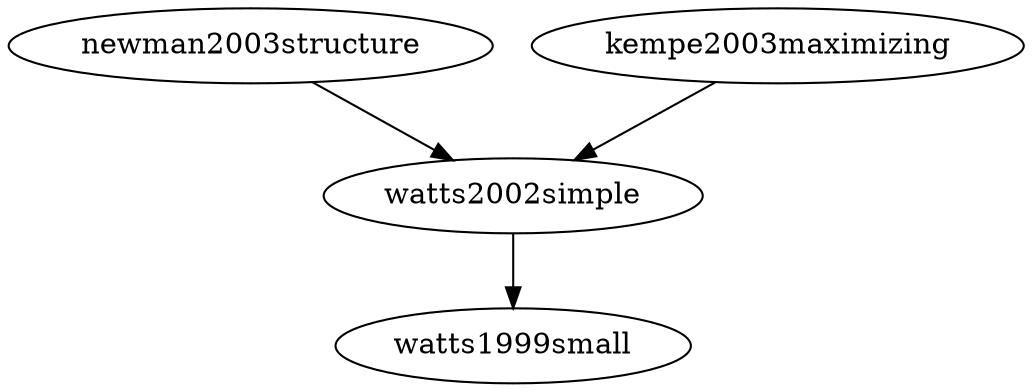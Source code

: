 digraph citations {
  newman2003structure -> watts2002simple
  kempe2003maximizing -> watts2002simple
  watts2002simple -> watts1999small
}
